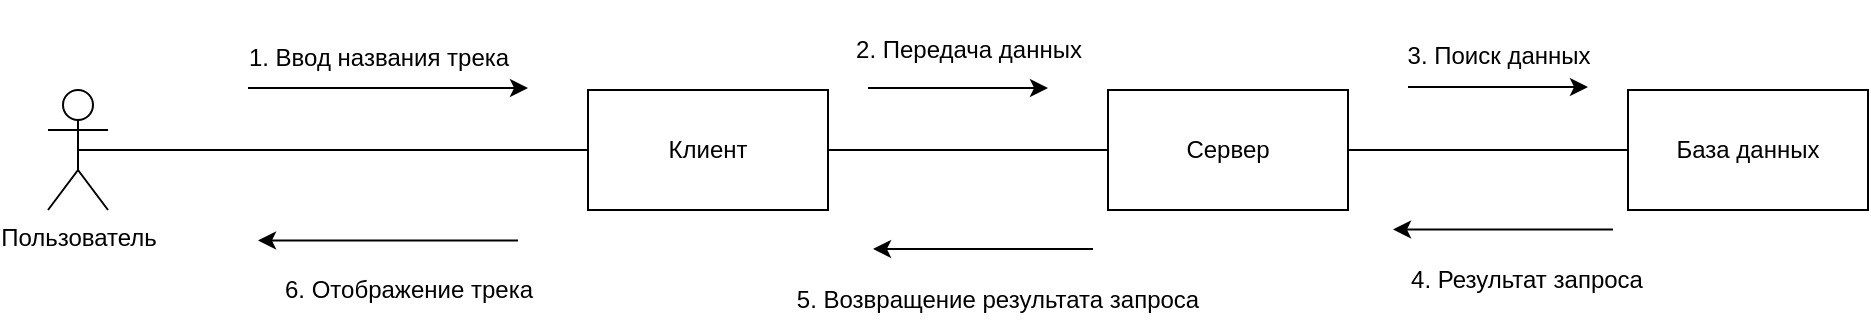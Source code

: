<mxfile version="20.8.16" type="device"><diagram name="Страница 1" id="CNSImg_8zQ5Seyj4sy-v"><mxGraphModel dx="1020" dy="542" grid="1" gridSize="10" guides="1" tooltips="1" connect="1" arrows="1" fold="1" page="1" pageScale="1" pageWidth="827" pageHeight="1169" math="0" shadow="0"><root><mxCell id="0"/><mxCell id="1" parent="0"/><mxCell id="3M1gRLkxHAjFRtuXjWX9-1" value="Пользователь" style="shape=umlActor;verticalLabelPosition=bottom;verticalAlign=top;html=1;outlineConnect=0;" vertex="1" parent="1"><mxGeometry x="40" y="605" width="30" height="60" as="geometry"/></mxCell><mxCell id="3M1gRLkxHAjFRtuXjWX9-2" value="" style="edgeStyle=orthogonalEdgeStyle;rounded=0;orthogonalLoop=1;jettySize=auto;html=1;endArrow=none;endFill=0;" edge="1" parent="1" source="3M1gRLkxHAjFRtuXjWX9-3" target="3M1gRLkxHAjFRtuXjWX9-10"><mxGeometry relative="1" as="geometry"><Array as="points"><mxPoint x="480" y="635"/><mxPoint x="480" y="635"/></Array></mxGeometry></mxCell><mxCell id="3M1gRLkxHAjFRtuXjWX9-3" value="Клиент" style="rounded=0;whiteSpace=wrap;html=1;" vertex="1" parent="1"><mxGeometry x="310" y="605" width="120" height="60" as="geometry"/></mxCell><mxCell id="3M1gRLkxHAjFRtuXjWX9-4" value="" style="endArrow=none;html=1;rounded=0;exitX=0.5;exitY=0.5;exitDx=0;exitDy=0;exitPerimeter=0;entryX=0;entryY=0.5;entryDx=0;entryDy=0;" edge="1" parent="1" source="3M1gRLkxHAjFRtuXjWX9-1" target="3M1gRLkxHAjFRtuXjWX9-3"><mxGeometry width="50" height="50" relative="1" as="geometry"><mxPoint x="320" y="615" as="sourcePoint"/><mxPoint x="370" y="565" as="targetPoint"/></mxGeometry></mxCell><mxCell id="3M1gRLkxHAjFRtuXjWX9-5" value="" style="endArrow=classic;html=1;rounded=0;" edge="1" parent="1"><mxGeometry width="50" height="50" relative="1" as="geometry"><mxPoint x="140" y="604" as="sourcePoint"/><mxPoint x="280" y="604" as="targetPoint"/></mxGeometry></mxCell><mxCell id="3M1gRLkxHAjFRtuXjWX9-6" value="1. Ввод названия трека" style="text;html=1;align=center;verticalAlign=middle;resizable=0;points=[];autosize=1;strokeColor=none;fillColor=none;" vertex="1" parent="1"><mxGeometry x="130" y="574" width="150" height="30" as="geometry"/></mxCell><mxCell id="3M1gRLkxHAjFRtuXjWX9-7" value="" style="endArrow=classic;html=1;rounded=0;" edge="1" parent="1"><mxGeometry width="50" height="50" relative="1" as="geometry"><mxPoint x="275" y="680.25" as="sourcePoint"/><mxPoint x="145" y="680.25" as="targetPoint"/></mxGeometry></mxCell><mxCell id="3M1gRLkxHAjFRtuXjWX9-8" value="6. Отображение трека" style="text;html=1;align=center;verticalAlign=middle;resizable=0;points=[];autosize=1;strokeColor=none;fillColor=none;" vertex="1" parent="1"><mxGeometry x="145" y="690.25" width="150" height="30" as="geometry"/></mxCell><mxCell id="3M1gRLkxHAjFRtuXjWX9-9" value="" style="edgeStyle=orthogonalEdgeStyle;rounded=0;orthogonalLoop=1;jettySize=auto;html=1;endArrow=none;endFill=0;" edge="1" parent="1" source="3M1gRLkxHAjFRtuXjWX9-10" target="3M1gRLkxHAjFRtuXjWX9-11"><mxGeometry relative="1" as="geometry"/></mxCell><mxCell id="3M1gRLkxHAjFRtuXjWX9-10" value="Сервер" style="whiteSpace=wrap;html=1;rounded=0;" vertex="1" parent="1"><mxGeometry x="570" y="605" width="120" height="60" as="geometry"/></mxCell><mxCell id="3M1gRLkxHAjFRtuXjWX9-11" value="База данных" style="whiteSpace=wrap;html=1;rounded=0;" vertex="1" parent="1"><mxGeometry x="830" y="605" width="120" height="60" as="geometry"/></mxCell><mxCell id="3M1gRLkxHAjFRtuXjWX9-12" value="" style="endArrow=classic;html=1;rounded=0;" edge="1" parent="1"><mxGeometry width="50" height="50" relative="1" as="geometry"><mxPoint x="450" y="604" as="sourcePoint"/><mxPoint x="540" y="604" as="targetPoint"/></mxGeometry></mxCell><mxCell id="3M1gRLkxHAjFRtuXjWX9-13" value="2. Передача данных" style="text;html=1;align=center;verticalAlign=middle;resizable=0;points=[];autosize=1;strokeColor=none;fillColor=none;" vertex="1" parent="1"><mxGeometry x="430" y="570" width="140" height="30" as="geometry"/></mxCell><mxCell id="3M1gRLkxHAjFRtuXjWX9-14" value="" style="endArrow=classic;html=1;rounded=0;" edge="1" parent="1"><mxGeometry width="50" height="50" relative="1" as="geometry"><mxPoint x="720" y="603.5" as="sourcePoint"/><mxPoint x="810" y="603.5" as="targetPoint"/></mxGeometry></mxCell><mxCell id="3M1gRLkxHAjFRtuXjWX9-15" value="&lt;br&gt;3. Поиск данных&lt;br&gt;" style="text;html=1;align=center;verticalAlign=middle;resizable=0;points=[];autosize=1;strokeColor=none;fillColor=none;" vertex="1" parent="1"><mxGeometry x="710" y="560" width="110" height="40" as="geometry"/></mxCell><mxCell id="3M1gRLkxHAjFRtuXjWX9-16" value="" style="endArrow=classic;html=1;rounded=0;" edge="1" parent="1"><mxGeometry width="50" height="50" relative="1" as="geometry"><mxPoint x="822.5" y="674.75" as="sourcePoint"/><mxPoint x="712.5" y="674.75" as="targetPoint"/></mxGeometry></mxCell><mxCell id="3M1gRLkxHAjFRtuXjWX9-17" value="4. Результат запроса" style="text;html=1;strokeColor=none;fillColor=none;align=center;verticalAlign=middle;whiteSpace=wrap;rounded=0;" vertex="1" parent="1"><mxGeometry x="717.5" y="685.25" width="122.5" height="30" as="geometry"/></mxCell><mxCell id="3M1gRLkxHAjFRtuXjWX9-18" value="" style="endArrow=classic;html=1;rounded=0;" edge="1" parent="1"><mxGeometry width="50" height="50" relative="1" as="geometry"><mxPoint x="562.5" y="684.5" as="sourcePoint"/><mxPoint x="452.5" y="684.5" as="targetPoint"/></mxGeometry></mxCell><mxCell id="3M1gRLkxHAjFRtuXjWX9-19" value="5. Возвращение результата запроса" style="text;html=1;strokeColor=none;fillColor=none;align=center;verticalAlign=middle;whiteSpace=wrap;rounded=0;" vertex="1" parent="1"><mxGeometry x="410" y="695" width="210" height="30" as="geometry"/></mxCell></root></mxGraphModel></diagram></mxfile>